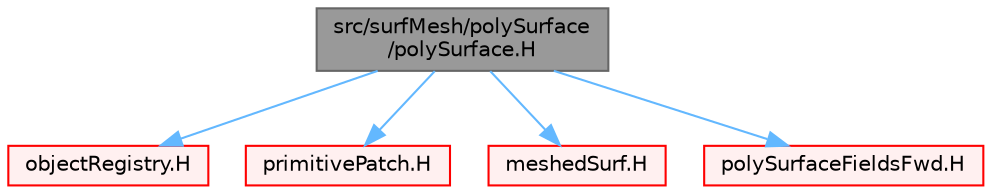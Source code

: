 digraph "src/surfMesh/polySurface/polySurface.H"
{
 // LATEX_PDF_SIZE
  bgcolor="transparent";
  edge [fontname=Helvetica,fontsize=10,labelfontname=Helvetica,labelfontsize=10];
  node [fontname=Helvetica,fontsize=10,shape=box,height=0.2,width=0.4];
  Node1 [id="Node000001",label="src/surfMesh/polySurface\l/polySurface.H",height=0.2,width=0.4,color="gray40", fillcolor="grey60", style="filled", fontcolor="black",tooltip=" "];
  Node1 -> Node2 [id="edge1_Node000001_Node000002",color="steelblue1",style="solid",tooltip=" "];
  Node2 [id="Node000002",label="objectRegistry.H",height=0.2,width=0.4,color="red", fillcolor="#FFF0F0", style="filled",URL="$objectRegistry_8H.html",tooltip=" "];
  Node1 -> Node151 [id="edge2_Node000001_Node000151",color="steelblue1",style="solid",tooltip=" "];
  Node151 [id="Node000151",label="primitivePatch.H",height=0.2,width=0.4,color="red", fillcolor="#FFF0F0", style="filled",URL="$primitivePatch_8H.html",tooltip=" "];
  Node1 -> Node235 [id="edge3_Node000001_Node000235",color="steelblue1",style="solid",tooltip=" "];
  Node235 [id="Node000235",label="meshedSurf.H",height=0.2,width=0.4,color="red", fillcolor="#FFF0F0", style="filled",URL="$meshedSurf_8H.html",tooltip=" "];
  Node1 -> Node237 [id="edge4_Node000001_Node000237",color="steelblue1",style="solid",tooltip=" "];
  Node237 [id="Node000237",label="polySurfaceFieldsFwd.H",height=0.2,width=0.4,color="red", fillcolor="#FFF0F0", style="filled",URL="$polySurfaceFieldsFwd_8H.html",tooltip=" "];
}
